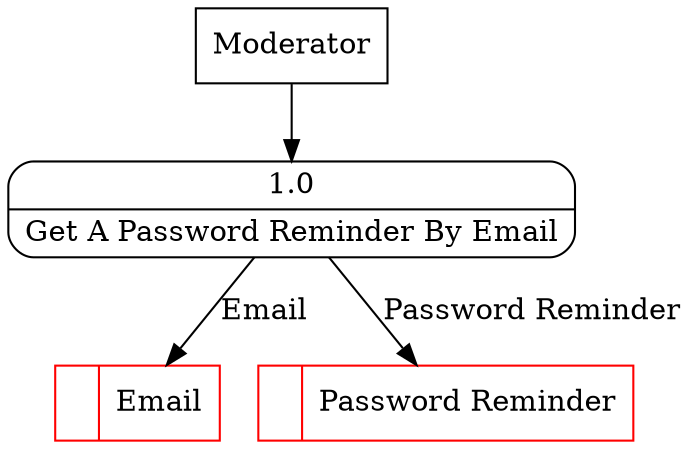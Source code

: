 digraph dfd2{ 
node[shape=record]
200 [label="<f0>  |<f1> Email " color=red];
201 [label="<f0>  |<f1> Password Reminder " color=red];
202 [label="Moderator" shape=box];
203 [label="{<f0> 1.0|<f1> Get A Password Reminder By Email }" shape=Mrecord];
202 -> 203
203 -> 201 [label="Password Reminder"]
203 -> 200 [label="Email"]
}
